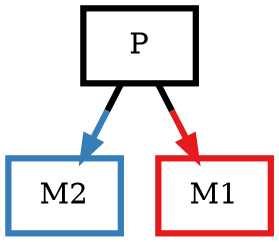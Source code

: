 digraph barS {
	{
		rank=same
	0 [shape=box,penwidth=3,colorscheme=set19,color=0,label="P"]
	}
	{
		rank=same
		2 [shape=box,penwidth=3,colorscheme=set19,color=2,label="M2"]
		1 [shape=box,penwidth=3,colorscheme=set19,color=1,label="M1"]
	}
	0 -> 1 [penwidth=3,colorscheme=set19,color="0;0.5:1"]
	0 -> 2 [penwidth=3,colorscheme=set19,color="0;0.5:2"]
}
